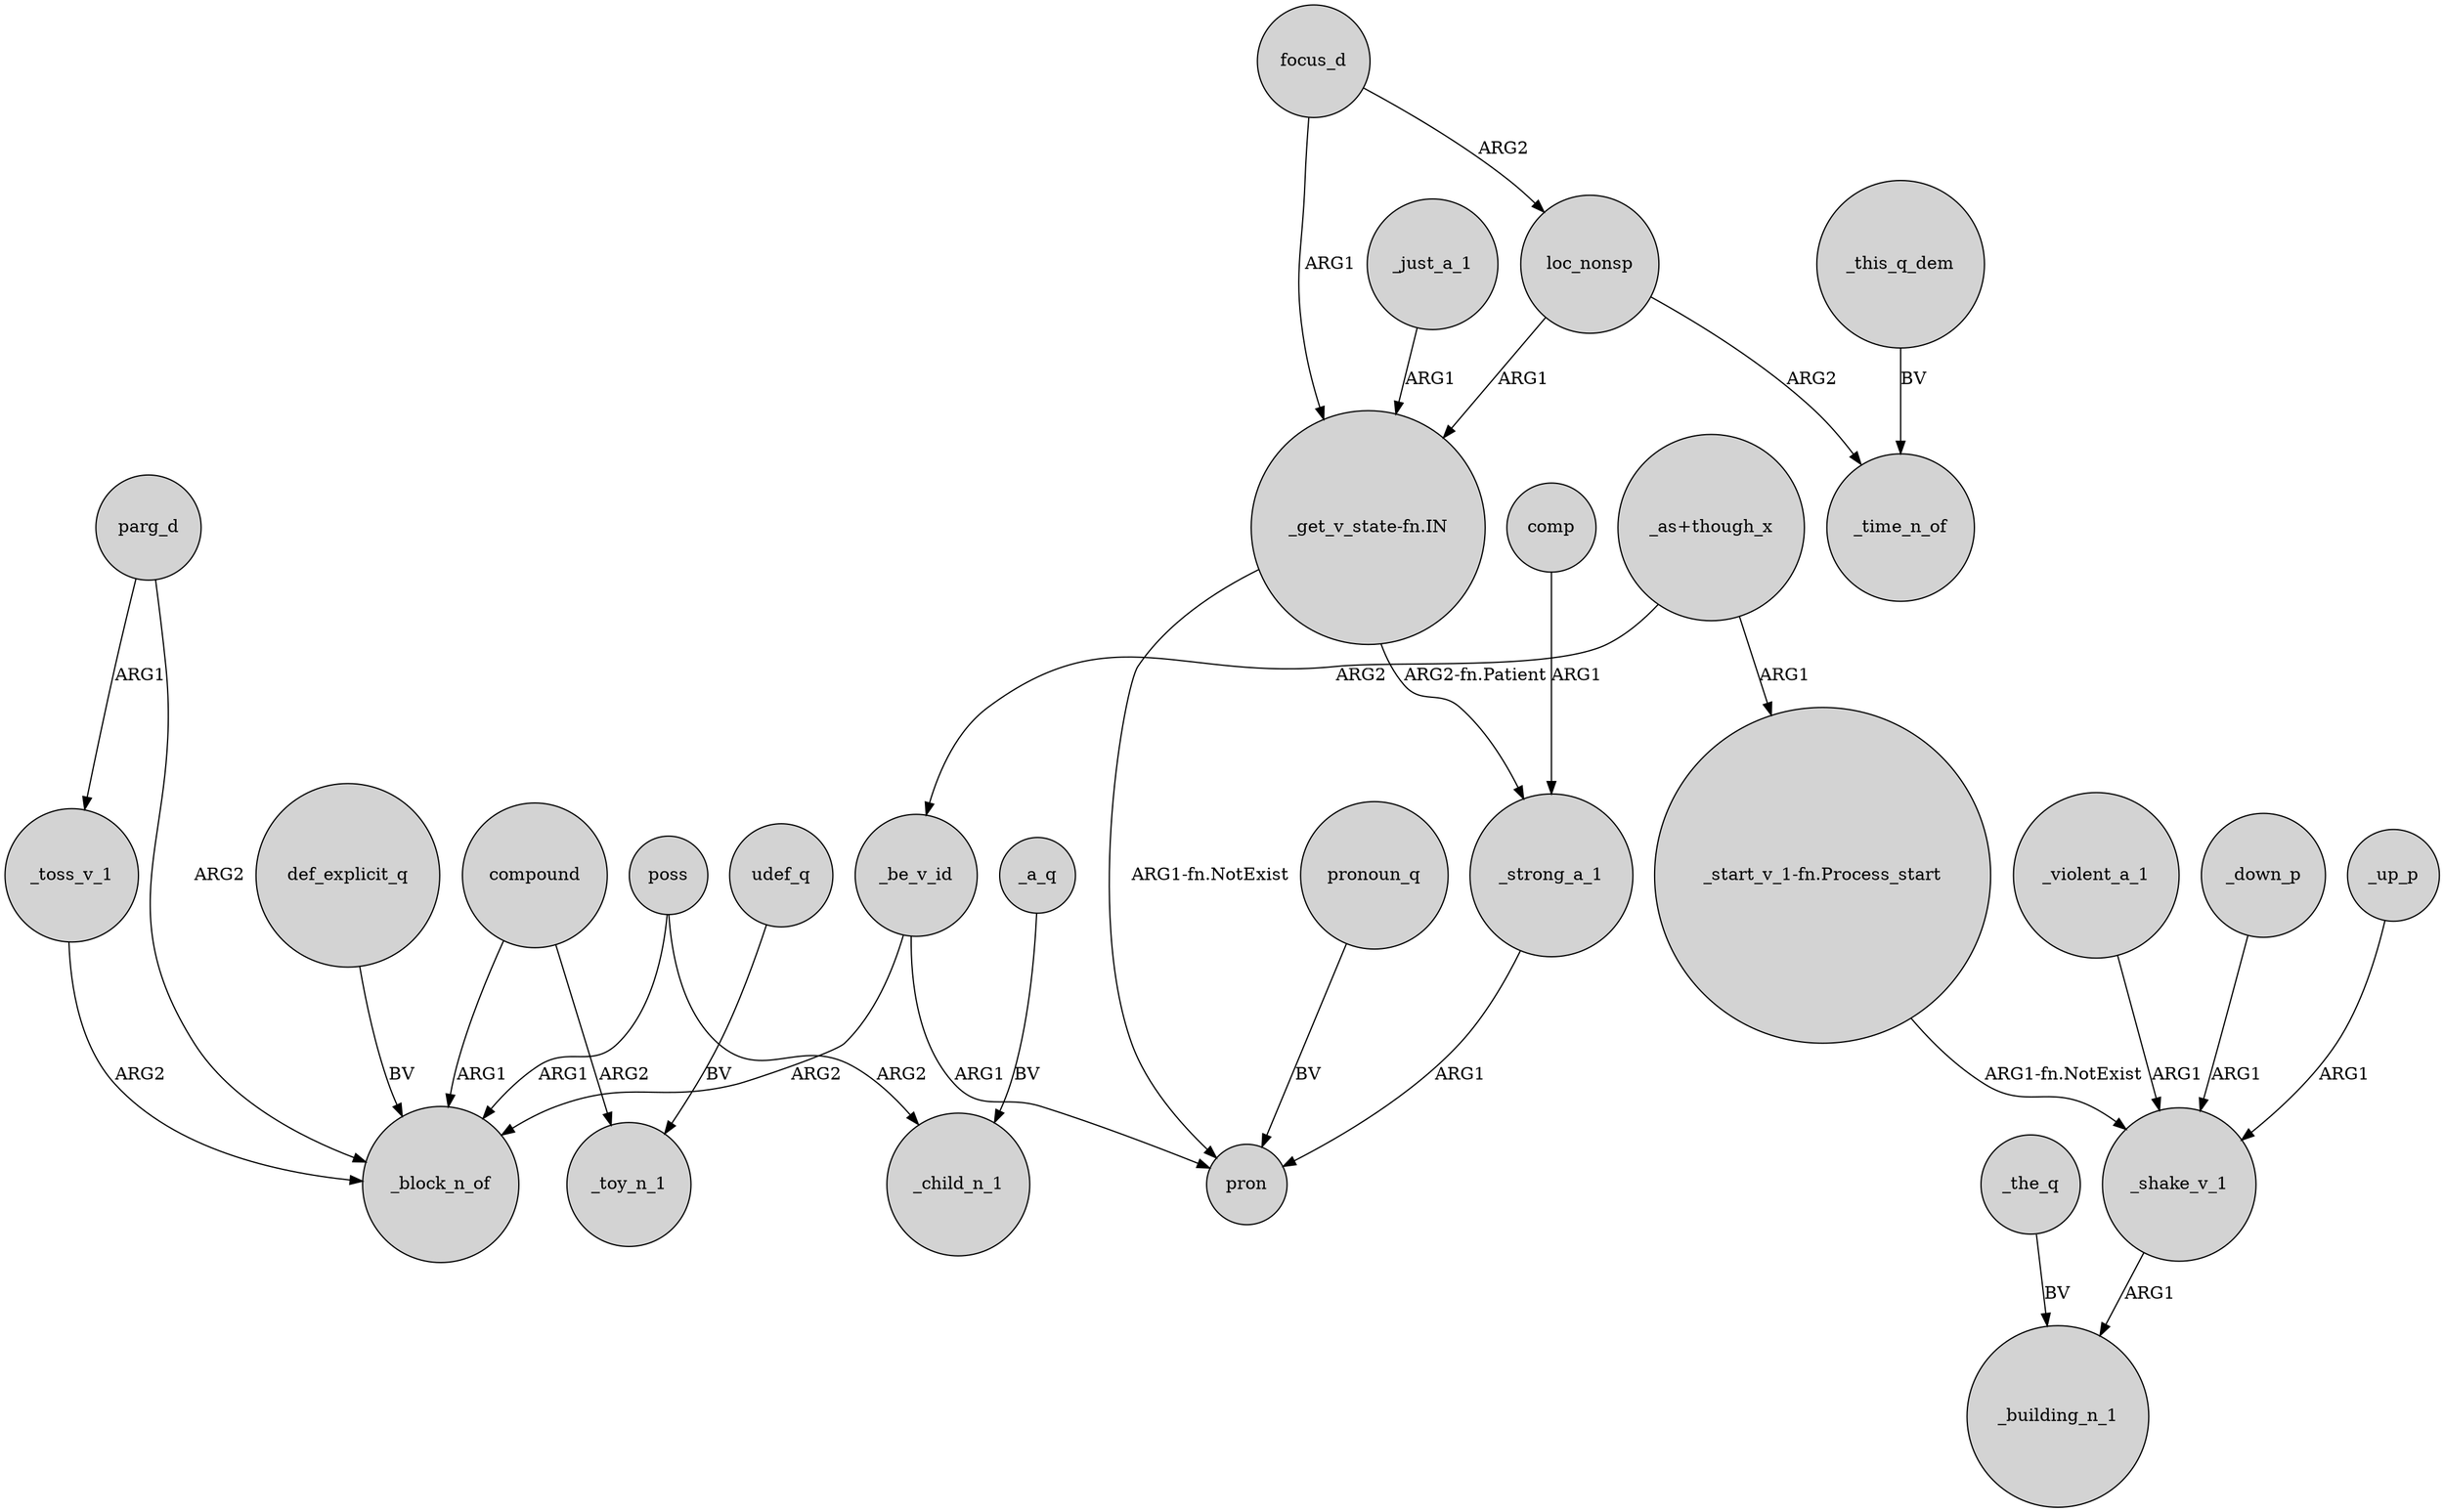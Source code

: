 digraph {
	node [shape=circle style=filled]
	_toss_v_1 -> _block_n_of [label=ARG2]
	focus_d -> loc_nonsp [label=ARG2]
	"_get_v_state-fn.IN" -> pron [label="ARG1-fn.NotExist"]
	"_get_v_state-fn.IN" -> _strong_a_1 [label="ARG2-fn.Patient"]
	compound -> _block_n_of [label=ARG1]
	"_as+though_x" -> _be_v_id [label=ARG2]
	focus_d -> "_get_v_state-fn.IN" [label=ARG1]
	_just_a_1 -> "_get_v_state-fn.IN" [label=ARG1]
	_be_v_id -> _block_n_of [label=ARG2]
	"_start_v_1-fn.Process_start" -> _shake_v_1 [label="ARG1-fn.NotExist"]
	compound -> _toy_n_1 [label=ARG2]
	"_as+though_x" -> "_start_v_1-fn.Process_start" [label=ARG1]
	loc_nonsp -> _time_n_of [label=ARG2]
	_this_q_dem -> _time_n_of [label=BV]
	_be_v_id -> pron [label=ARG1]
	_up_p -> _shake_v_1 [label=ARG1]
	parg_d -> _toss_v_1 [label=ARG1]
	comp -> _strong_a_1 [label=ARG1]
	def_explicit_q -> _block_n_of [label=BV]
	pronoun_q -> pron [label=BV]
	_the_q -> _building_n_1 [label=BV]
	_violent_a_1 -> _shake_v_1 [label=ARG1]
	poss -> _block_n_of [label=ARG1]
	_a_q -> _child_n_1 [label=BV]
	udef_q -> _toy_n_1 [label=BV]
	loc_nonsp -> "_get_v_state-fn.IN" [label=ARG1]
	_shake_v_1 -> _building_n_1 [label=ARG1]
	_strong_a_1 -> pron [label=ARG1]
	poss -> _child_n_1 [label=ARG2]
	parg_d -> _block_n_of [label=ARG2]
	_down_p -> _shake_v_1 [label=ARG1]
}
